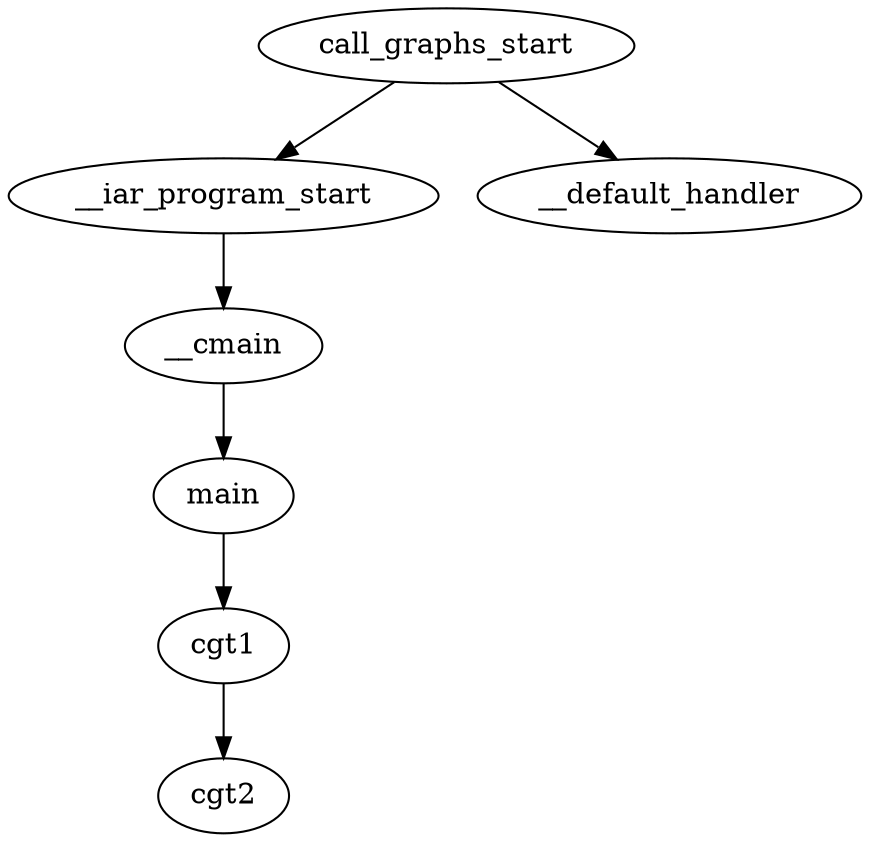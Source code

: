 digraph callGraph {
	 call_graphs_start ->  __iar_program_start ;
	 __iar_program_start ->  __cmain ;
	 __cmain ->  main ;
	 main ->  cgt1 ;
	 cgt1 ->  cgt2 ;
	 call_graphs_start ->  __default_handler ;
}
